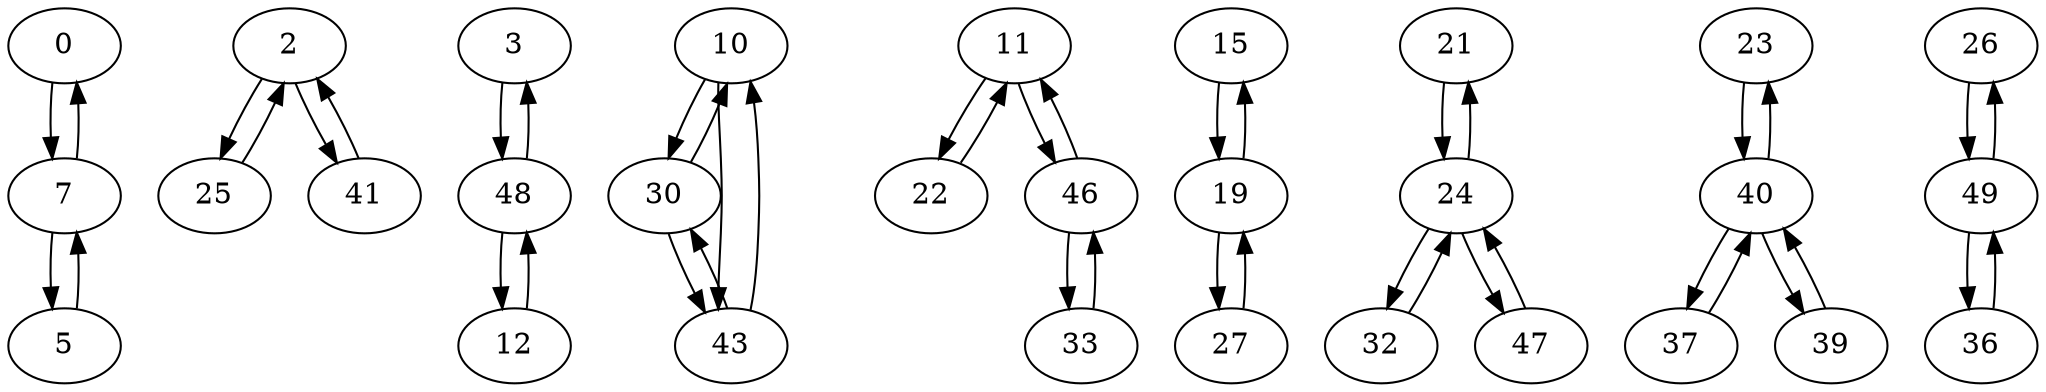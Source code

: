 digraph G {
  0 -> 7;
  2 -> 25;
  2 -> 41;
  3 -> 48;
  5 -> 7;
  7 -> 0;
  7 -> 5;
  10 -> 30;
  10 -> 43;
  11 -> 22;
  11 -> 46;
  12 -> 48;
  15 -> 19;
  19 -> 15;
  19 -> 27;
  21 -> 24;
  22 -> 11;
  23 -> 40;
  24 -> 21;
  24 -> 32;
  24 -> 47;
  25 -> 2;
  26 -> 49;
  27 -> 19;
  30 -> 10;
  30 -> 43;
  32 -> 24;
  33 -> 46;
  36 -> 49;
  37 -> 40;
  39 -> 40;
  40 -> 23;
  40 -> 37;
  40 -> 39;
  41 -> 2;
  43 -> 10;
  43 -> 30;
  46 -> 11;
  46 -> 33;
  47 -> 24;
  48 -> 3;
  48 -> 12;
  49 -> 26;
  49 -> 36;
}